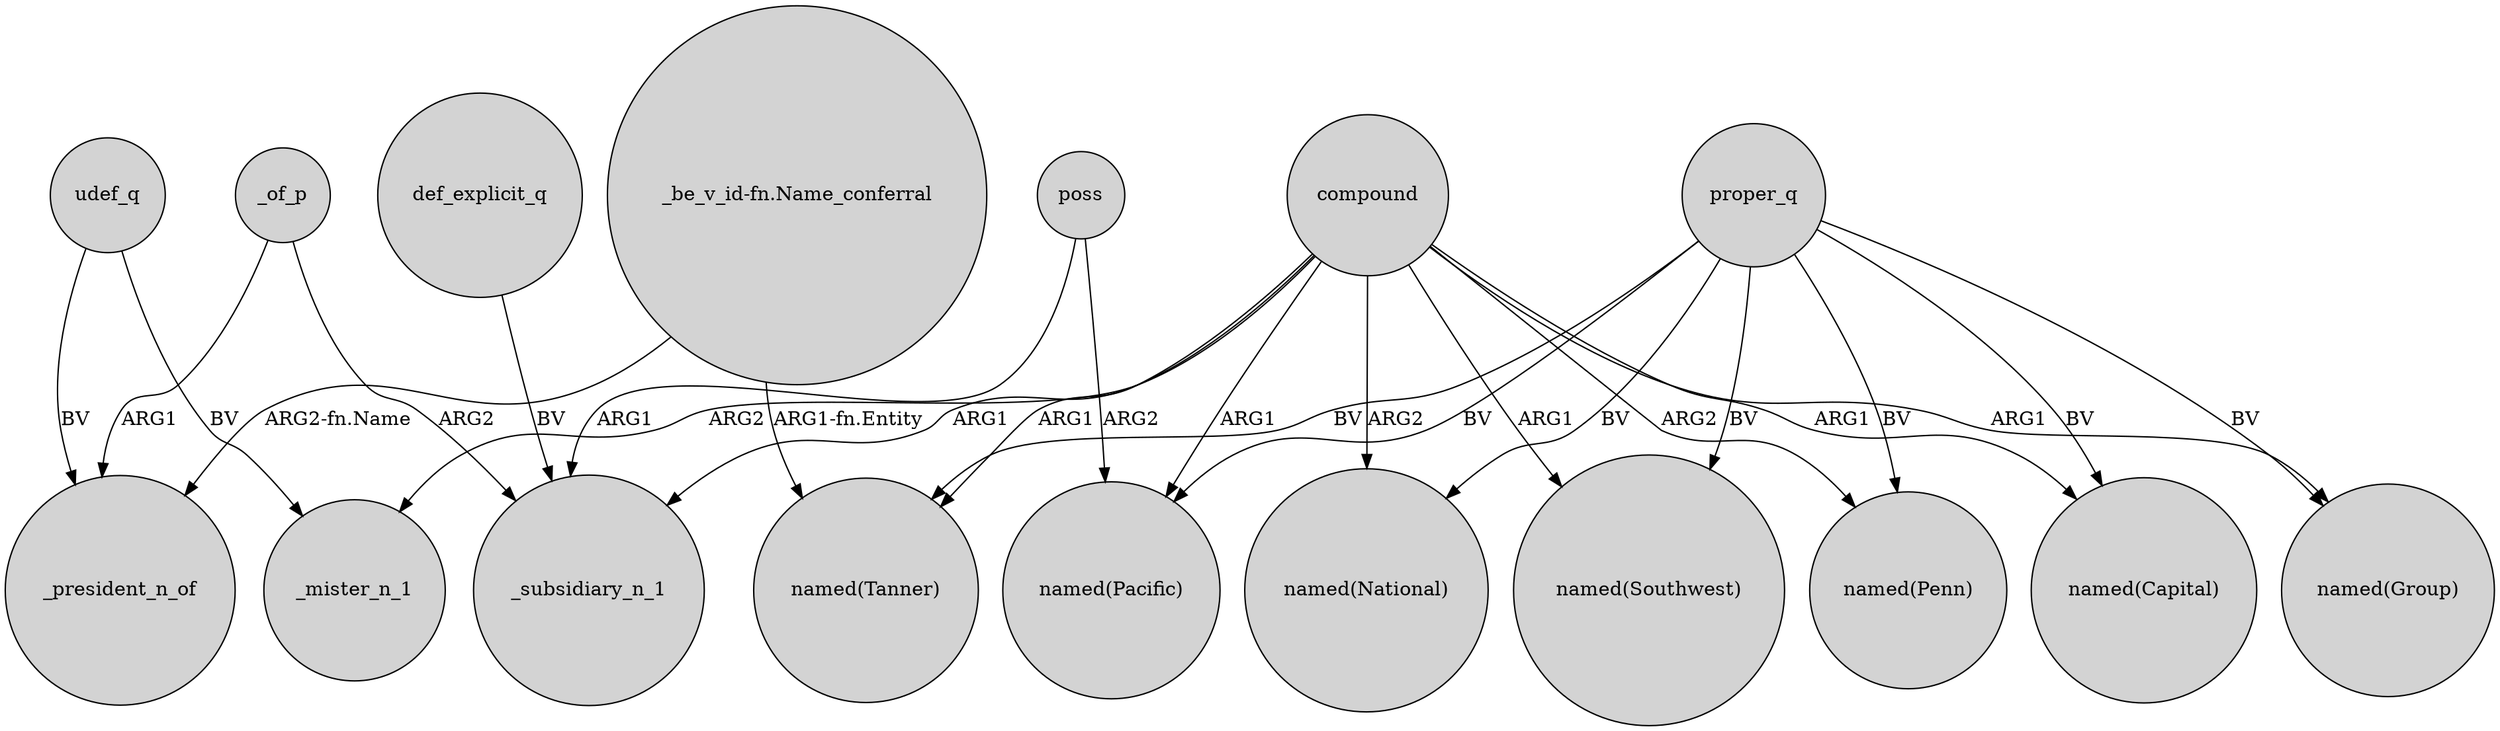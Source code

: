 digraph {
	node [shape=circle style=filled]
	proper_q -> "named(Tanner)" [label=BV]
	compound -> _mister_n_1 [label=ARG2]
	compound -> "named(Southwest)" [label=ARG1]
	compound -> "named(Group)" [label=ARG1]
	_of_p -> _president_n_of [label=ARG1]
	proper_q -> "named(Capital)" [label=BV]
	_of_p -> _subsidiary_n_1 [label=ARG2]
	compound -> "named(National)" [label=ARG2]
	compound -> "named(Tanner)" [label=ARG1]
	proper_q -> "named(Penn)" [label=BV]
	udef_q -> _mister_n_1 [label=BV]
	proper_q -> "named(Group)" [label=BV]
	"_be_v_id-fn.Name_conferral" -> "named(Tanner)" [label="ARG1-fn.Entity"]
	compound -> "named(Pacific)" [label=ARG1]
	proper_q -> "named(Southwest)" [label=BV]
	def_explicit_q -> _subsidiary_n_1 [label=BV]
	poss -> "named(Pacific)" [label=ARG2]
	poss -> _subsidiary_n_1 [label=ARG1]
	proper_q -> "named(Pacific)" [label=BV]
	compound -> _subsidiary_n_1 [label=ARG1]
	proper_q -> "named(National)" [label=BV]
	udef_q -> _president_n_of [label=BV]
	compound -> "named(Capital)" [label=ARG1]
	compound -> "named(Penn)" [label=ARG2]
	"_be_v_id-fn.Name_conferral" -> _president_n_of [label="ARG2-fn.Name"]
}
